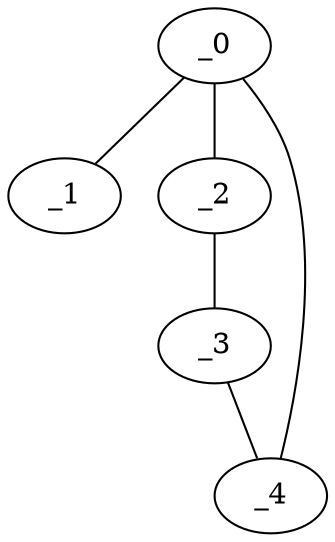 graph FP1_0024 {
	_0	 [x="1.0365",
		y="2.69788"];
	_1	 [x="1.11733",
		y="0.357011"];
	_0 -- _1;
	_2	 [x="0.601353",
		y="2.26355"];
	_0 -- _2;
	_4	 [x="2.62099",
		y="3.37094"];
	_0 -- _4;
	_3	 [x="1.42776",
		y="1.51995"];
	_2 -- _3;
	_3 -- _4;
}
